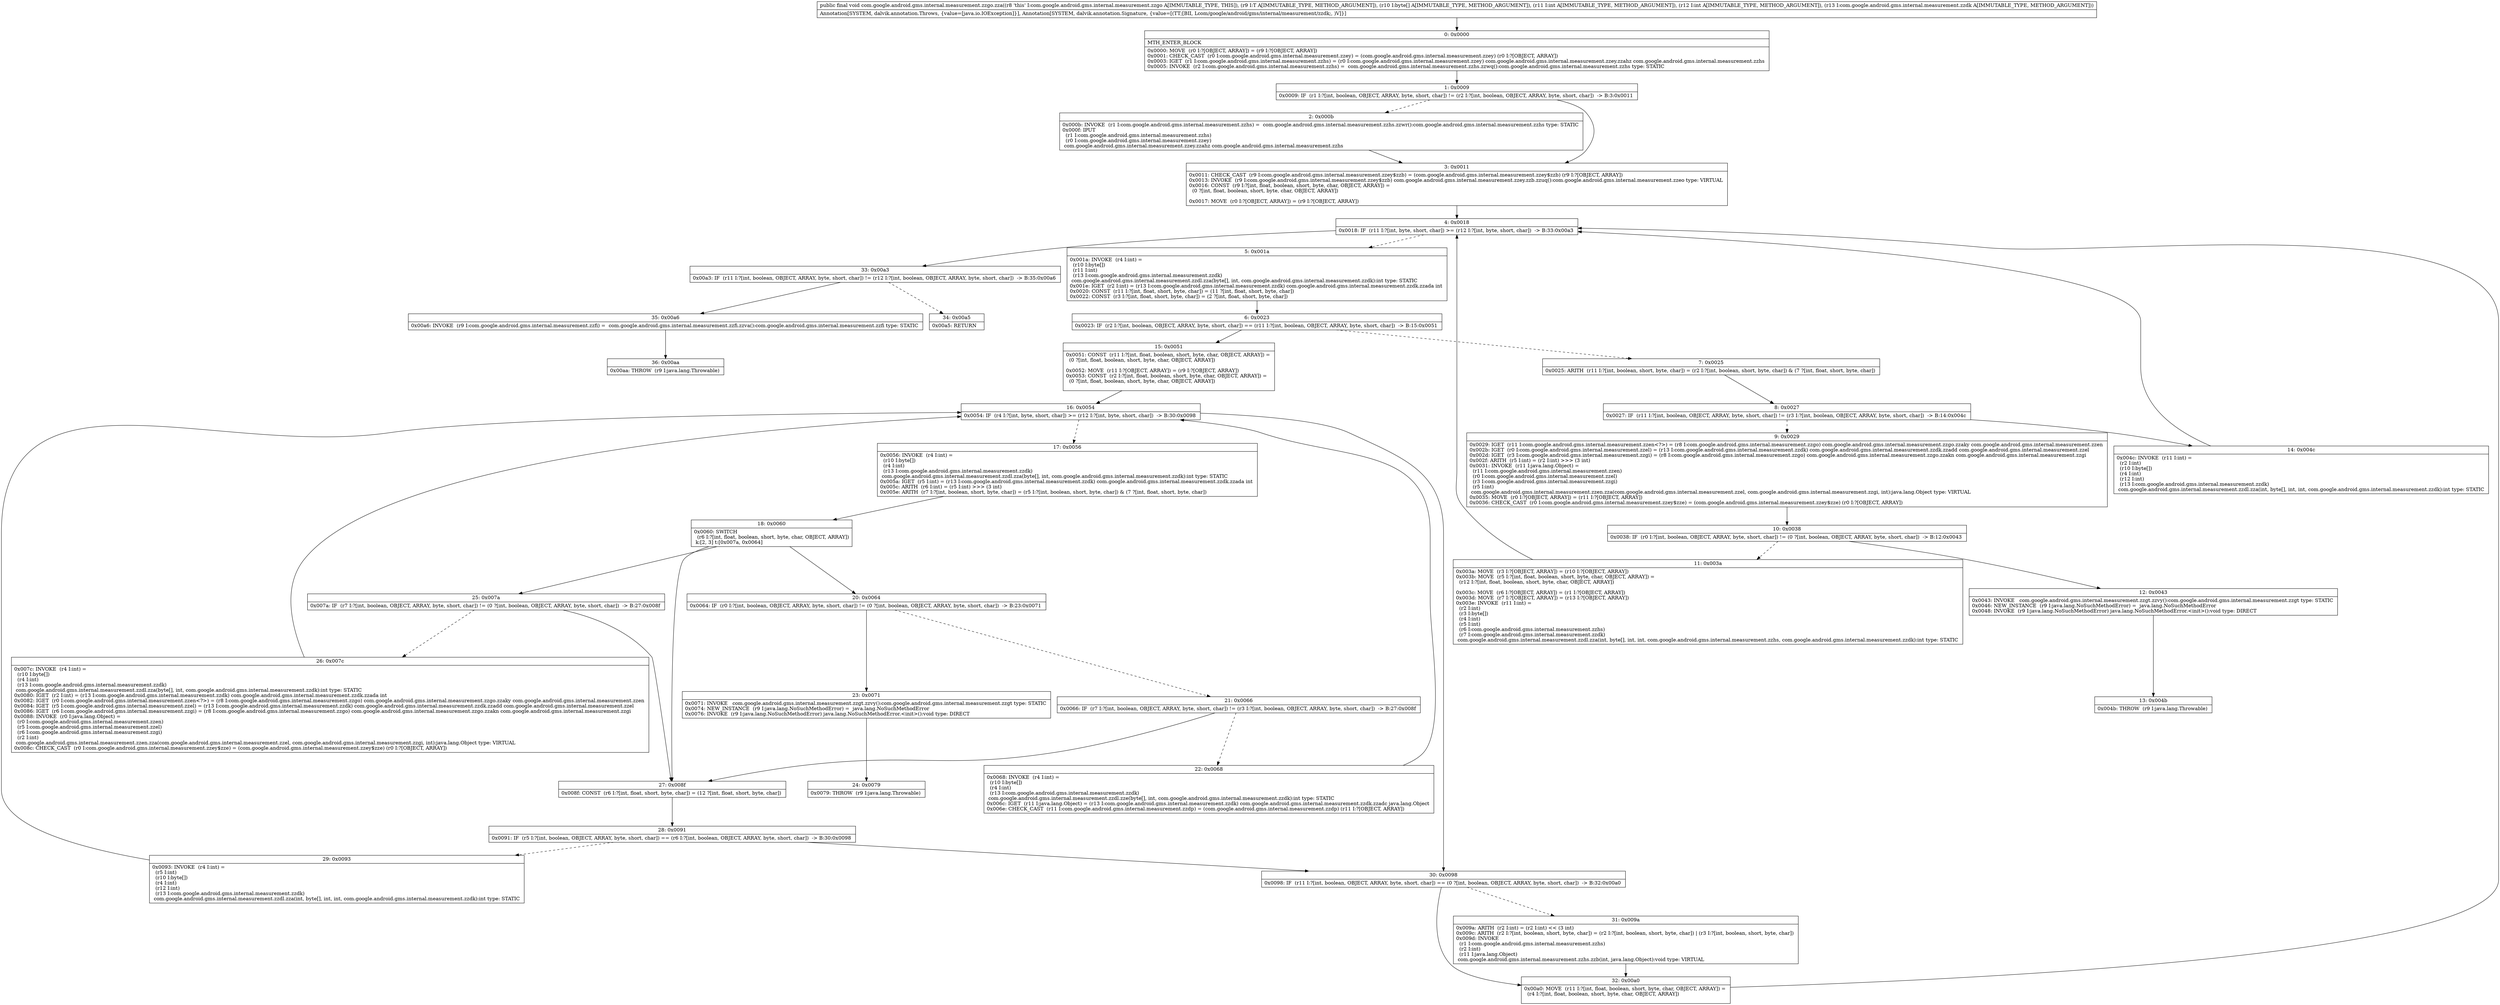 digraph "CFG forcom.google.android.gms.internal.measurement.zzgo.zza(Ljava\/lang\/Object;[BIILcom\/google\/android\/gms\/internal\/measurement\/zzdk;)V" {
Node_0 [shape=record,label="{0\:\ 0x0000|MTH_ENTER_BLOCK\l|0x0000: MOVE  (r0 I:?[OBJECT, ARRAY]) = (r9 I:?[OBJECT, ARRAY]) \l0x0001: CHECK_CAST  (r0 I:com.google.android.gms.internal.measurement.zzey) = (com.google.android.gms.internal.measurement.zzey) (r0 I:?[OBJECT, ARRAY]) \l0x0003: IGET  (r1 I:com.google.android.gms.internal.measurement.zzhs) = (r0 I:com.google.android.gms.internal.measurement.zzey) com.google.android.gms.internal.measurement.zzey.zzahz com.google.android.gms.internal.measurement.zzhs \l0x0005: INVOKE  (r2 I:com.google.android.gms.internal.measurement.zzhs) =  com.google.android.gms.internal.measurement.zzhs.zzwq():com.google.android.gms.internal.measurement.zzhs type: STATIC \l}"];
Node_1 [shape=record,label="{1\:\ 0x0009|0x0009: IF  (r1 I:?[int, boolean, OBJECT, ARRAY, byte, short, char]) != (r2 I:?[int, boolean, OBJECT, ARRAY, byte, short, char])  \-\> B:3:0x0011 \l}"];
Node_2 [shape=record,label="{2\:\ 0x000b|0x000b: INVOKE  (r1 I:com.google.android.gms.internal.measurement.zzhs) =  com.google.android.gms.internal.measurement.zzhs.zzwr():com.google.android.gms.internal.measurement.zzhs type: STATIC \l0x000f: IPUT  \l  (r1 I:com.google.android.gms.internal.measurement.zzhs)\l  (r0 I:com.google.android.gms.internal.measurement.zzey)\l com.google.android.gms.internal.measurement.zzey.zzahz com.google.android.gms.internal.measurement.zzhs \l}"];
Node_3 [shape=record,label="{3\:\ 0x0011|0x0011: CHECK_CAST  (r9 I:com.google.android.gms.internal.measurement.zzey$zzb) = (com.google.android.gms.internal.measurement.zzey$zzb) (r9 I:?[OBJECT, ARRAY]) \l0x0013: INVOKE  (r9 I:com.google.android.gms.internal.measurement.zzey$zzb) com.google.android.gms.internal.measurement.zzey.zzb.zzuq():com.google.android.gms.internal.measurement.zzeo type: VIRTUAL \l0x0016: CONST  (r9 I:?[int, float, boolean, short, byte, char, OBJECT, ARRAY]) = \l  (0 ?[int, float, boolean, short, byte, char, OBJECT, ARRAY])\l \l0x0017: MOVE  (r0 I:?[OBJECT, ARRAY]) = (r9 I:?[OBJECT, ARRAY]) \l}"];
Node_4 [shape=record,label="{4\:\ 0x0018|0x0018: IF  (r11 I:?[int, byte, short, char]) \>= (r12 I:?[int, byte, short, char])  \-\> B:33:0x00a3 \l}"];
Node_5 [shape=record,label="{5\:\ 0x001a|0x001a: INVOKE  (r4 I:int) = \l  (r10 I:byte[])\l  (r11 I:int)\l  (r13 I:com.google.android.gms.internal.measurement.zzdk)\l com.google.android.gms.internal.measurement.zzdl.zza(byte[], int, com.google.android.gms.internal.measurement.zzdk):int type: STATIC \l0x001e: IGET  (r2 I:int) = (r13 I:com.google.android.gms.internal.measurement.zzdk) com.google.android.gms.internal.measurement.zzdk.zzada int \l0x0020: CONST  (r11 I:?[int, float, short, byte, char]) = (11 ?[int, float, short, byte, char]) \l0x0022: CONST  (r3 I:?[int, float, short, byte, char]) = (2 ?[int, float, short, byte, char]) \l}"];
Node_6 [shape=record,label="{6\:\ 0x0023|0x0023: IF  (r2 I:?[int, boolean, OBJECT, ARRAY, byte, short, char]) == (r11 I:?[int, boolean, OBJECT, ARRAY, byte, short, char])  \-\> B:15:0x0051 \l}"];
Node_7 [shape=record,label="{7\:\ 0x0025|0x0025: ARITH  (r11 I:?[int, boolean, short, byte, char]) = (r2 I:?[int, boolean, short, byte, char]) & (7 ?[int, float, short, byte, char]) \l}"];
Node_8 [shape=record,label="{8\:\ 0x0027|0x0027: IF  (r11 I:?[int, boolean, OBJECT, ARRAY, byte, short, char]) != (r3 I:?[int, boolean, OBJECT, ARRAY, byte, short, char])  \-\> B:14:0x004c \l}"];
Node_9 [shape=record,label="{9\:\ 0x0029|0x0029: IGET  (r11 I:com.google.android.gms.internal.measurement.zzen\<?\>) = (r8 I:com.google.android.gms.internal.measurement.zzgo) com.google.android.gms.internal.measurement.zzgo.zzaky com.google.android.gms.internal.measurement.zzen \l0x002b: IGET  (r0 I:com.google.android.gms.internal.measurement.zzel) = (r13 I:com.google.android.gms.internal.measurement.zzdk) com.google.android.gms.internal.measurement.zzdk.zzadd com.google.android.gms.internal.measurement.zzel \l0x002d: IGET  (r3 I:com.google.android.gms.internal.measurement.zzgi) = (r8 I:com.google.android.gms.internal.measurement.zzgo) com.google.android.gms.internal.measurement.zzgo.zzakn com.google.android.gms.internal.measurement.zzgi \l0x002f: ARITH  (r5 I:int) = (r2 I:int) \>\>\> (3 int) \l0x0031: INVOKE  (r11 I:java.lang.Object) = \l  (r11 I:com.google.android.gms.internal.measurement.zzen)\l  (r0 I:com.google.android.gms.internal.measurement.zzel)\l  (r3 I:com.google.android.gms.internal.measurement.zzgi)\l  (r5 I:int)\l com.google.android.gms.internal.measurement.zzen.zza(com.google.android.gms.internal.measurement.zzel, com.google.android.gms.internal.measurement.zzgi, int):java.lang.Object type: VIRTUAL \l0x0035: MOVE  (r0 I:?[OBJECT, ARRAY]) = (r11 I:?[OBJECT, ARRAY]) \l0x0036: CHECK_CAST  (r0 I:com.google.android.gms.internal.measurement.zzey$zze) = (com.google.android.gms.internal.measurement.zzey$zze) (r0 I:?[OBJECT, ARRAY]) \l}"];
Node_10 [shape=record,label="{10\:\ 0x0038|0x0038: IF  (r0 I:?[int, boolean, OBJECT, ARRAY, byte, short, char]) != (0 ?[int, boolean, OBJECT, ARRAY, byte, short, char])  \-\> B:12:0x0043 \l}"];
Node_11 [shape=record,label="{11\:\ 0x003a|0x003a: MOVE  (r3 I:?[OBJECT, ARRAY]) = (r10 I:?[OBJECT, ARRAY]) \l0x003b: MOVE  (r5 I:?[int, float, boolean, short, byte, char, OBJECT, ARRAY]) = \l  (r12 I:?[int, float, boolean, short, byte, char, OBJECT, ARRAY])\l \l0x003c: MOVE  (r6 I:?[OBJECT, ARRAY]) = (r1 I:?[OBJECT, ARRAY]) \l0x003d: MOVE  (r7 I:?[OBJECT, ARRAY]) = (r13 I:?[OBJECT, ARRAY]) \l0x003e: INVOKE  (r11 I:int) = \l  (r2 I:int)\l  (r3 I:byte[])\l  (r4 I:int)\l  (r5 I:int)\l  (r6 I:com.google.android.gms.internal.measurement.zzhs)\l  (r7 I:com.google.android.gms.internal.measurement.zzdk)\l com.google.android.gms.internal.measurement.zzdl.zza(int, byte[], int, int, com.google.android.gms.internal.measurement.zzhs, com.google.android.gms.internal.measurement.zzdk):int type: STATIC \l}"];
Node_12 [shape=record,label="{12\:\ 0x0043|0x0043: INVOKE   com.google.android.gms.internal.measurement.zzgt.zzvy():com.google.android.gms.internal.measurement.zzgt type: STATIC \l0x0046: NEW_INSTANCE  (r9 I:java.lang.NoSuchMethodError) =  java.lang.NoSuchMethodError \l0x0048: INVOKE  (r9 I:java.lang.NoSuchMethodError) java.lang.NoSuchMethodError.\<init\>():void type: DIRECT \l}"];
Node_13 [shape=record,label="{13\:\ 0x004b|0x004b: THROW  (r9 I:java.lang.Throwable) \l}"];
Node_14 [shape=record,label="{14\:\ 0x004c|0x004c: INVOKE  (r11 I:int) = \l  (r2 I:int)\l  (r10 I:byte[])\l  (r4 I:int)\l  (r12 I:int)\l  (r13 I:com.google.android.gms.internal.measurement.zzdk)\l com.google.android.gms.internal.measurement.zzdl.zza(int, byte[], int, int, com.google.android.gms.internal.measurement.zzdk):int type: STATIC \l}"];
Node_15 [shape=record,label="{15\:\ 0x0051|0x0051: CONST  (r11 I:?[int, float, boolean, short, byte, char, OBJECT, ARRAY]) = \l  (0 ?[int, float, boolean, short, byte, char, OBJECT, ARRAY])\l \l0x0052: MOVE  (r11 I:?[OBJECT, ARRAY]) = (r9 I:?[OBJECT, ARRAY]) \l0x0053: CONST  (r2 I:?[int, float, boolean, short, byte, char, OBJECT, ARRAY]) = \l  (0 ?[int, float, boolean, short, byte, char, OBJECT, ARRAY])\l \l}"];
Node_16 [shape=record,label="{16\:\ 0x0054|0x0054: IF  (r4 I:?[int, byte, short, char]) \>= (r12 I:?[int, byte, short, char])  \-\> B:30:0x0098 \l}"];
Node_17 [shape=record,label="{17\:\ 0x0056|0x0056: INVOKE  (r4 I:int) = \l  (r10 I:byte[])\l  (r4 I:int)\l  (r13 I:com.google.android.gms.internal.measurement.zzdk)\l com.google.android.gms.internal.measurement.zzdl.zza(byte[], int, com.google.android.gms.internal.measurement.zzdk):int type: STATIC \l0x005a: IGET  (r5 I:int) = (r13 I:com.google.android.gms.internal.measurement.zzdk) com.google.android.gms.internal.measurement.zzdk.zzada int \l0x005c: ARITH  (r6 I:int) = (r5 I:int) \>\>\> (3 int) \l0x005e: ARITH  (r7 I:?[int, boolean, short, byte, char]) = (r5 I:?[int, boolean, short, byte, char]) & (7 ?[int, float, short, byte, char]) \l}"];
Node_18 [shape=record,label="{18\:\ 0x0060|0x0060: SWITCH  \l  (r6 I:?[int, float, boolean, short, byte, char, OBJECT, ARRAY])\l k:[2, 3] t:[0x007a, 0x0064] \l}"];
Node_20 [shape=record,label="{20\:\ 0x0064|0x0064: IF  (r0 I:?[int, boolean, OBJECT, ARRAY, byte, short, char]) != (0 ?[int, boolean, OBJECT, ARRAY, byte, short, char])  \-\> B:23:0x0071 \l}"];
Node_21 [shape=record,label="{21\:\ 0x0066|0x0066: IF  (r7 I:?[int, boolean, OBJECT, ARRAY, byte, short, char]) != (r3 I:?[int, boolean, OBJECT, ARRAY, byte, short, char])  \-\> B:27:0x008f \l}"];
Node_22 [shape=record,label="{22\:\ 0x0068|0x0068: INVOKE  (r4 I:int) = \l  (r10 I:byte[])\l  (r4 I:int)\l  (r13 I:com.google.android.gms.internal.measurement.zzdk)\l com.google.android.gms.internal.measurement.zzdl.zze(byte[], int, com.google.android.gms.internal.measurement.zzdk):int type: STATIC \l0x006c: IGET  (r11 I:java.lang.Object) = (r13 I:com.google.android.gms.internal.measurement.zzdk) com.google.android.gms.internal.measurement.zzdk.zzadc java.lang.Object \l0x006e: CHECK_CAST  (r11 I:com.google.android.gms.internal.measurement.zzdp) = (com.google.android.gms.internal.measurement.zzdp) (r11 I:?[OBJECT, ARRAY]) \l}"];
Node_23 [shape=record,label="{23\:\ 0x0071|0x0071: INVOKE   com.google.android.gms.internal.measurement.zzgt.zzvy():com.google.android.gms.internal.measurement.zzgt type: STATIC \l0x0074: NEW_INSTANCE  (r9 I:java.lang.NoSuchMethodError) =  java.lang.NoSuchMethodError \l0x0076: INVOKE  (r9 I:java.lang.NoSuchMethodError) java.lang.NoSuchMethodError.\<init\>():void type: DIRECT \l}"];
Node_24 [shape=record,label="{24\:\ 0x0079|0x0079: THROW  (r9 I:java.lang.Throwable) \l}"];
Node_25 [shape=record,label="{25\:\ 0x007a|0x007a: IF  (r7 I:?[int, boolean, OBJECT, ARRAY, byte, short, char]) != (0 ?[int, boolean, OBJECT, ARRAY, byte, short, char])  \-\> B:27:0x008f \l}"];
Node_26 [shape=record,label="{26\:\ 0x007c|0x007c: INVOKE  (r4 I:int) = \l  (r10 I:byte[])\l  (r4 I:int)\l  (r13 I:com.google.android.gms.internal.measurement.zzdk)\l com.google.android.gms.internal.measurement.zzdl.zza(byte[], int, com.google.android.gms.internal.measurement.zzdk):int type: STATIC \l0x0080: IGET  (r2 I:int) = (r13 I:com.google.android.gms.internal.measurement.zzdk) com.google.android.gms.internal.measurement.zzdk.zzada int \l0x0082: IGET  (r0 I:com.google.android.gms.internal.measurement.zzen\<?\>) = (r8 I:com.google.android.gms.internal.measurement.zzgo) com.google.android.gms.internal.measurement.zzgo.zzaky com.google.android.gms.internal.measurement.zzen \l0x0084: IGET  (r5 I:com.google.android.gms.internal.measurement.zzel) = (r13 I:com.google.android.gms.internal.measurement.zzdk) com.google.android.gms.internal.measurement.zzdk.zzadd com.google.android.gms.internal.measurement.zzel \l0x0086: IGET  (r6 I:com.google.android.gms.internal.measurement.zzgi) = (r8 I:com.google.android.gms.internal.measurement.zzgo) com.google.android.gms.internal.measurement.zzgo.zzakn com.google.android.gms.internal.measurement.zzgi \l0x0088: INVOKE  (r0 I:java.lang.Object) = \l  (r0 I:com.google.android.gms.internal.measurement.zzen)\l  (r5 I:com.google.android.gms.internal.measurement.zzel)\l  (r6 I:com.google.android.gms.internal.measurement.zzgi)\l  (r2 I:int)\l com.google.android.gms.internal.measurement.zzen.zza(com.google.android.gms.internal.measurement.zzel, com.google.android.gms.internal.measurement.zzgi, int):java.lang.Object type: VIRTUAL \l0x008c: CHECK_CAST  (r0 I:com.google.android.gms.internal.measurement.zzey$zze) = (com.google.android.gms.internal.measurement.zzey$zze) (r0 I:?[OBJECT, ARRAY]) \l}"];
Node_27 [shape=record,label="{27\:\ 0x008f|0x008f: CONST  (r6 I:?[int, float, short, byte, char]) = (12 ?[int, float, short, byte, char]) \l}"];
Node_28 [shape=record,label="{28\:\ 0x0091|0x0091: IF  (r5 I:?[int, boolean, OBJECT, ARRAY, byte, short, char]) == (r6 I:?[int, boolean, OBJECT, ARRAY, byte, short, char])  \-\> B:30:0x0098 \l}"];
Node_29 [shape=record,label="{29\:\ 0x0093|0x0093: INVOKE  (r4 I:int) = \l  (r5 I:int)\l  (r10 I:byte[])\l  (r4 I:int)\l  (r12 I:int)\l  (r13 I:com.google.android.gms.internal.measurement.zzdk)\l com.google.android.gms.internal.measurement.zzdl.zza(int, byte[], int, int, com.google.android.gms.internal.measurement.zzdk):int type: STATIC \l}"];
Node_30 [shape=record,label="{30\:\ 0x0098|0x0098: IF  (r11 I:?[int, boolean, OBJECT, ARRAY, byte, short, char]) == (0 ?[int, boolean, OBJECT, ARRAY, byte, short, char])  \-\> B:32:0x00a0 \l}"];
Node_31 [shape=record,label="{31\:\ 0x009a|0x009a: ARITH  (r2 I:int) = (r2 I:int) \<\< (3 int) \l0x009c: ARITH  (r2 I:?[int, boolean, short, byte, char]) = (r2 I:?[int, boolean, short, byte, char]) \| (r3 I:?[int, boolean, short, byte, char]) \l0x009d: INVOKE  \l  (r1 I:com.google.android.gms.internal.measurement.zzhs)\l  (r2 I:int)\l  (r11 I:java.lang.Object)\l com.google.android.gms.internal.measurement.zzhs.zzb(int, java.lang.Object):void type: VIRTUAL \l}"];
Node_32 [shape=record,label="{32\:\ 0x00a0|0x00a0: MOVE  (r11 I:?[int, float, boolean, short, byte, char, OBJECT, ARRAY]) = \l  (r4 I:?[int, float, boolean, short, byte, char, OBJECT, ARRAY])\l \l}"];
Node_33 [shape=record,label="{33\:\ 0x00a3|0x00a3: IF  (r11 I:?[int, boolean, OBJECT, ARRAY, byte, short, char]) != (r12 I:?[int, boolean, OBJECT, ARRAY, byte, short, char])  \-\> B:35:0x00a6 \l}"];
Node_34 [shape=record,label="{34\:\ 0x00a5|0x00a5: RETURN   \l}"];
Node_35 [shape=record,label="{35\:\ 0x00a6|0x00a6: INVOKE  (r9 I:com.google.android.gms.internal.measurement.zzfi) =  com.google.android.gms.internal.measurement.zzfi.zzva():com.google.android.gms.internal.measurement.zzfi type: STATIC \l}"];
Node_36 [shape=record,label="{36\:\ 0x00aa|0x00aa: THROW  (r9 I:java.lang.Throwable) \l}"];
MethodNode[shape=record,label="{public final void com.google.android.gms.internal.measurement.zzgo.zza((r8 'this' I:com.google.android.gms.internal.measurement.zzgo A[IMMUTABLE_TYPE, THIS]), (r9 I:T A[IMMUTABLE_TYPE, METHOD_ARGUMENT]), (r10 I:byte[] A[IMMUTABLE_TYPE, METHOD_ARGUMENT]), (r11 I:int A[IMMUTABLE_TYPE, METHOD_ARGUMENT]), (r12 I:int A[IMMUTABLE_TYPE, METHOD_ARGUMENT]), (r13 I:com.google.android.gms.internal.measurement.zzdk A[IMMUTABLE_TYPE, METHOD_ARGUMENT]))  | Annotation[SYSTEM, dalvik.annotation.Throws, \{value=[java.io.IOException]\}], Annotation[SYSTEM, dalvik.annotation.Signature, \{value=[(TT;[BII, Lcom\/google\/android\/gms\/internal\/measurement\/zzdk;, )V]\}]\l}"];
MethodNode -> Node_0;
Node_0 -> Node_1;
Node_1 -> Node_2[style=dashed];
Node_1 -> Node_3;
Node_2 -> Node_3;
Node_3 -> Node_4;
Node_4 -> Node_5[style=dashed];
Node_4 -> Node_33;
Node_5 -> Node_6;
Node_6 -> Node_7[style=dashed];
Node_6 -> Node_15;
Node_7 -> Node_8;
Node_8 -> Node_9[style=dashed];
Node_8 -> Node_14;
Node_9 -> Node_10;
Node_10 -> Node_11[style=dashed];
Node_10 -> Node_12;
Node_11 -> Node_4;
Node_12 -> Node_13;
Node_14 -> Node_4;
Node_15 -> Node_16;
Node_16 -> Node_17[style=dashed];
Node_16 -> Node_30;
Node_17 -> Node_18;
Node_18 -> Node_20;
Node_18 -> Node_25;
Node_18 -> Node_27;
Node_20 -> Node_21[style=dashed];
Node_20 -> Node_23;
Node_21 -> Node_22[style=dashed];
Node_21 -> Node_27;
Node_22 -> Node_16;
Node_23 -> Node_24;
Node_25 -> Node_26[style=dashed];
Node_25 -> Node_27;
Node_26 -> Node_16;
Node_27 -> Node_28;
Node_28 -> Node_29[style=dashed];
Node_28 -> Node_30;
Node_29 -> Node_16;
Node_30 -> Node_31[style=dashed];
Node_30 -> Node_32;
Node_31 -> Node_32;
Node_32 -> Node_4;
Node_33 -> Node_34[style=dashed];
Node_33 -> Node_35;
Node_35 -> Node_36;
}

